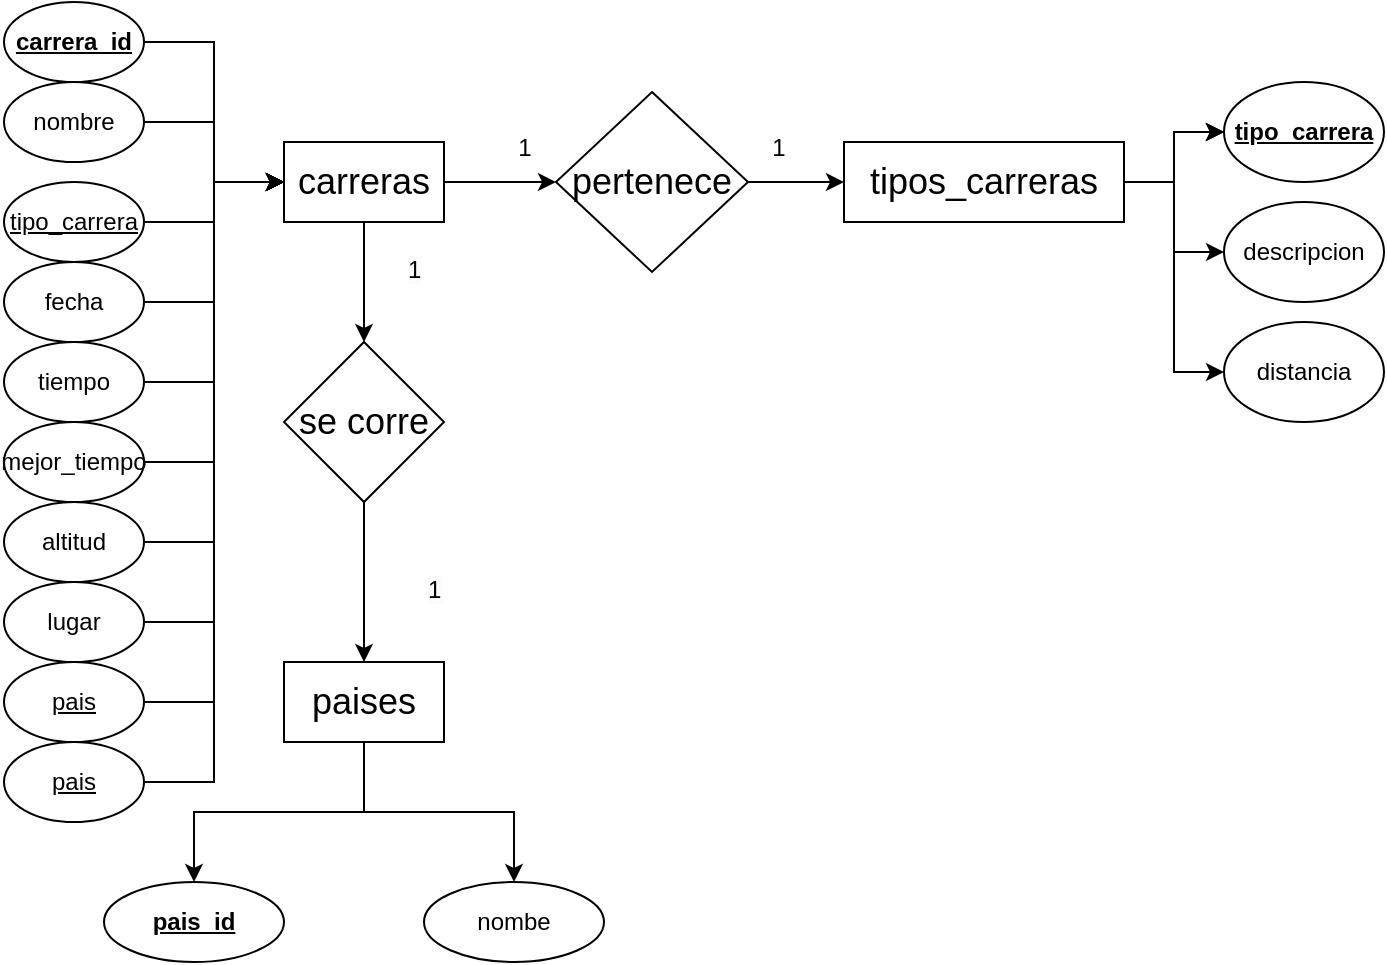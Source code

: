 <mxfile version="22.1.8" type="device">
  <diagram name="Página-1" id="tl_2m9fsEDjTrq0RmDLC">
    <mxGraphModel dx="794" dy="446" grid="1" gridSize="10" guides="1" tooltips="1" connect="1" arrows="1" fold="1" page="1" pageScale="1" pageWidth="827" pageHeight="1169" math="0" shadow="0">
      <root>
        <mxCell id="0" />
        <mxCell id="1" parent="0" />
        <mxCell id="awh_jBocMLvxY3TA2_ON-18" style="edgeStyle=orthogonalEdgeStyle;rounded=0;orthogonalLoop=1;jettySize=auto;html=1;exitX=0;exitY=0.5;exitDx=0;exitDy=0;entryX=1;entryY=0.5;entryDx=0;entryDy=0;endArrow=none;endFill=0;" edge="1" parent="1" source="awh_jBocMLvxY3TA2_ON-1" target="awh_jBocMLvxY3TA2_ON-7">
          <mxGeometry relative="1" as="geometry" />
        </mxCell>
        <mxCell id="awh_jBocMLvxY3TA2_ON-31" value="" style="edgeStyle=orthogonalEdgeStyle;rounded=0;orthogonalLoop=1;jettySize=auto;html=1;" edge="1" parent="1" source="awh_jBocMLvxY3TA2_ON-1" target="awh_jBocMLvxY3TA2_ON-30">
          <mxGeometry relative="1" as="geometry" />
        </mxCell>
        <mxCell id="awh_jBocMLvxY3TA2_ON-46" value="" style="edgeStyle=orthogonalEdgeStyle;rounded=0;orthogonalLoop=1;jettySize=auto;html=1;" edge="1" parent="1" source="awh_jBocMLvxY3TA2_ON-1" target="awh_jBocMLvxY3TA2_ON-45">
          <mxGeometry relative="1" as="geometry" />
        </mxCell>
        <mxCell id="awh_jBocMLvxY3TA2_ON-1" value="&lt;font style=&quot;font-size: 18px;&quot;&gt;carreras&lt;/font&gt;" style="rounded=0;whiteSpace=wrap;html=1;" vertex="1" parent="1">
          <mxGeometry x="230" y="70" width="80" height="40" as="geometry" />
        </mxCell>
        <mxCell id="awh_jBocMLvxY3TA2_ON-34" value="" style="edgeStyle=orthogonalEdgeStyle;rounded=0;orthogonalLoop=1;jettySize=auto;html=1;" edge="1" parent="1" source="awh_jBocMLvxY3TA2_ON-4" target="awh_jBocMLvxY3TA2_ON-33">
          <mxGeometry relative="1" as="geometry" />
        </mxCell>
        <mxCell id="awh_jBocMLvxY3TA2_ON-36" value="" style="edgeStyle=orthogonalEdgeStyle;rounded=0;orthogonalLoop=1;jettySize=auto;html=1;" edge="1" parent="1" source="awh_jBocMLvxY3TA2_ON-4" target="awh_jBocMLvxY3TA2_ON-33">
          <mxGeometry relative="1" as="geometry" />
        </mxCell>
        <mxCell id="awh_jBocMLvxY3TA2_ON-37" value="" style="edgeStyle=orthogonalEdgeStyle;rounded=0;orthogonalLoop=1;jettySize=auto;html=1;" edge="1" parent="1" source="awh_jBocMLvxY3TA2_ON-4" target="awh_jBocMLvxY3TA2_ON-33">
          <mxGeometry relative="1" as="geometry" />
        </mxCell>
        <mxCell id="awh_jBocMLvxY3TA2_ON-39" style="edgeStyle=orthogonalEdgeStyle;rounded=0;orthogonalLoop=1;jettySize=auto;html=1;exitX=1;exitY=0.5;exitDx=0;exitDy=0;entryX=0;entryY=0.5;entryDx=0;entryDy=0;" edge="1" parent="1" source="awh_jBocMLvxY3TA2_ON-4" target="awh_jBocMLvxY3TA2_ON-38">
          <mxGeometry relative="1" as="geometry" />
        </mxCell>
        <mxCell id="awh_jBocMLvxY3TA2_ON-41" style="edgeStyle=orthogonalEdgeStyle;rounded=0;orthogonalLoop=1;jettySize=auto;html=1;exitX=1;exitY=0.5;exitDx=0;exitDy=0;entryX=0;entryY=0.5;entryDx=0;entryDy=0;" edge="1" parent="1" source="awh_jBocMLvxY3TA2_ON-4" target="awh_jBocMLvxY3TA2_ON-40">
          <mxGeometry relative="1" as="geometry" />
        </mxCell>
        <mxCell id="awh_jBocMLvxY3TA2_ON-4" value="&lt;font style=&quot;font-size: 18px;&quot;&gt;tipos_carreras&lt;/font&gt;" style="rounded=0;whiteSpace=wrap;html=1;" vertex="1" parent="1">
          <mxGeometry x="510" y="70" width="140" height="40" as="geometry" />
        </mxCell>
        <mxCell id="awh_jBocMLvxY3TA2_ON-49" value="" style="edgeStyle=orthogonalEdgeStyle;rounded=0;orthogonalLoop=1;jettySize=auto;html=1;" edge="1" parent="1" source="awh_jBocMLvxY3TA2_ON-5" target="awh_jBocMLvxY3TA2_ON-48">
          <mxGeometry relative="1" as="geometry" />
        </mxCell>
        <mxCell id="awh_jBocMLvxY3TA2_ON-52" style="edgeStyle=orthogonalEdgeStyle;rounded=0;orthogonalLoop=1;jettySize=auto;html=1;exitX=0.5;exitY=1;exitDx=0;exitDy=0;" edge="1" parent="1" source="awh_jBocMLvxY3TA2_ON-5" target="awh_jBocMLvxY3TA2_ON-51">
          <mxGeometry relative="1" as="geometry" />
        </mxCell>
        <mxCell id="awh_jBocMLvxY3TA2_ON-5" value="&lt;span style=&quot;font-size: 18px;&quot;&gt;paises&lt;/span&gt;" style="rounded=0;whiteSpace=wrap;html=1;" vertex="1" parent="1">
          <mxGeometry x="230" y="330" width="80" height="40" as="geometry" />
        </mxCell>
        <mxCell id="awh_jBocMLvxY3TA2_ON-7" value="&lt;u&gt;tipo_carrera&lt;/u&gt;" style="ellipse;whiteSpace=wrap;html=1;" vertex="1" parent="1">
          <mxGeometry x="90" y="90" width="70" height="40" as="geometry" />
        </mxCell>
        <mxCell id="awh_jBocMLvxY3TA2_ON-20" style="edgeStyle=orthogonalEdgeStyle;rounded=0;orthogonalLoop=1;jettySize=auto;html=1;exitX=1;exitY=0.5;exitDx=0;exitDy=0;entryX=0;entryY=0.5;entryDx=0;entryDy=0;" edge="1" parent="1" source="awh_jBocMLvxY3TA2_ON-9" target="awh_jBocMLvxY3TA2_ON-1">
          <mxGeometry relative="1" as="geometry" />
        </mxCell>
        <mxCell id="awh_jBocMLvxY3TA2_ON-9" value="nombre" style="ellipse;whiteSpace=wrap;html=1;" vertex="1" parent="1">
          <mxGeometry x="90" y="40" width="70" height="40" as="geometry" />
        </mxCell>
        <mxCell id="awh_jBocMLvxY3TA2_ON-21" style="edgeStyle=orthogonalEdgeStyle;rounded=0;orthogonalLoop=1;jettySize=auto;html=1;exitX=1;exitY=0.5;exitDx=0;exitDy=0;entryX=0;entryY=0.5;entryDx=0;entryDy=0;" edge="1" parent="1" source="awh_jBocMLvxY3TA2_ON-10" target="awh_jBocMLvxY3TA2_ON-1">
          <mxGeometry relative="1" as="geometry" />
        </mxCell>
        <mxCell id="awh_jBocMLvxY3TA2_ON-10" value="&lt;u&gt;&lt;b&gt;carrera_id&lt;/b&gt;&lt;/u&gt;" style="ellipse;whiteSpace=wrap;html=1;" vertex="1" parent="1">
          <mxGeometry x="90" width="70" height="40" as="geometry" />
        </mxCell>
        <mxCell id="awh_jBocMLvxY3TA2_ON-28" style="edgeStyle=orthogonalEdgeStyle;rounded=0;orthogonalLoop=1;jettySize=auto;html=1;exitX=1;exitY=0.5;exitDx=0;exitDy=0;entryX=0;entryY=0.5;entryDx=0;entryDy=0;" edge="1" parent="1" source="awh_jBocMLvxY3TA2_ON-11" target="awh_jBocMLvxY3TA2_ON-1">
          <mxGeometry relative="1" as="geometry" />
        </mxCell>
        <mxCell id="awh_jBocMLvxY3TA2_ON-11" value="lugar" style="ellipse;whiteSpace=wrap;html=1;" vertex="1" parent="1">
          <mxGeometry x="90" y="290" width="70" height="40" as="geometry" />
        </mxCell>
        <mxCell id="awh_jBocMLvxY3TA2_ON-25" style="edgeStyle=orthogonalEdgeStyle;rounded=0;orthogonalLoop=1;jettySize=auto;html=1;exitX=1;exitY=0.5;exitDx=0;exitDy=0;entryX=0;entryY=0.5;entryDx=0;entryDy=0;" edge="1" parent="1" source="awh_jBocMLvxY3TA2_ON-12" target="awh_jBocMLvxY3TA2_ON-1">
          <mxGeometry relative="1" as="geometry" />
        </mxCell>
        <mxCell id="awh_jBocMLvxY3TA2_ON-12" value="altitud" style="ellipse;whiteSpace=wrap;html=1;" vertex="1" parent="1">
          <mxGeometry x="90" y="250" width="70" height="40" as="geometry" />
        </mxCell>
        <mxCell id="awh_jBocMLvxY3TA2_ON-24" style="edgeStyle=orthogonalEdgeStyle;rounded=0;orthogonalLoop=1;jettySize=auto;html=1;exitX=1;exitY=0.5;exitDx=0;exitDy=0;entryX=0;entryY=0.5;entryDx=0;entryDy=0;" edge="1" parent="1" source="awh_jBocMLvxY3TA2_ON-13" target="awh_jBocMLvxY3TA2_ON-1">
          <mxGeometry relative="1" as="geometry" />
        </mxCell>
        <mxCell id="awh_jBocMLvxY3TA2_ON-13" value="mejor_tiempo" style="ellipse;whiteSpace=wrap;html=1;" vertex="1" parent="1">
          <mxGeometry x="90" y="210" width="70" height="40" as="geometry" />
        </mxCell>
        <mxCell id="awh_jBocMLvxY3TA2_ON-22" style="edgeStyle=orthogonalEdgeStyle;rounded=0;orthogonalLoop=1;jettySize=auto;html=1;exitX=1;exitY=0.5;exitDx=0;exitDy=0;entryX=0;entryY=0.5;entryDx=0;entryDy=0;" edge="1" parent="1" source="awh_jBocMLvxY3TA2_ON-14" target="awh_jBocMLvxY3TA2_ON-1">
          <mxGeometry relative="1" as="geometry" />
        </mxCell>
        <mxCell id="awh_jBocMLvxY3TA2_ON-14" value="fecha" style="ellipse;whiteSpace=wrap;html=1;" vertex="1" parent="1">
          <mxGeometry x="90" y="130" width="70" height="40" as="geometry" />
        </mxCell>
        <mxCell id="awh_jBocMLvxY3TA2_ON-23" style="edgeStyle=orthogonalEdgeStyle;rounded=0;orthogonalLoop=1;jettySize=auto;html=1;exitX=1;exitY=0.5;exitDx=0;exitDy=0;entryX=0;entryY=0.5;entryDx=0;entryDy=0;" edge="1" parent="1" source="awh_jBocMLvxY3TA2_ON-15" target="awh_jBocMLvxY3TA2_ON-1">
          <mxGeometry relative="1" as="geometry" />
        </mxCell>
        <mxCell id="awh_jBocMLvxY3TA2_ON-15" value="tiempo" style="ellipse;whiteSpace=wrap;html=1;" vertex="1" parent="1">
          <mxGeometry x="90" y="170" width="70" height="40" as="geometry" />
        </mxCell>
        <mxCell id="awh_jBocMLvxY3TA2_ON-29" style="edgeStyle=orthogonalEdgeStyle;rounded=0;orthogonalLoop=1;jettySize=auto;html=1;exitX=1;exitY=0.5;exitDx=0;exitDy=0;entryX=0;entryY=0.5;entryDx=0;entryDy=0;" edge="1" parent="1" source="awh_jBocMLvxY3TA2_ON-17" target="awh_jBocMLvxY3TA2_ON-1">
          <mxGeometry relative="1" as="geometry" />
        </mxCell>
        <mxCell id="awh_jBocMLvxY3TA2_ON-17" value="&lt;u&gt;pais&lt;/u&gt;" style="ellipse;whiteSpace=wrap;html=1;" vertex="1" parent="1">
          <mxGeometry x="90" y="330" width="70" height="40" as="geometry" />
        </mxCell>
        <mxCell id="awh_jBocMLvxY3TA2_ON-32" value="" style="edgeStyle=orthogonalEdgeStyle;rounded=0;orthogonalLoop=1;jettySize=auto;html=1;" edge="1" parent="1" source="awh_jBocMLvxY3TA2_ON-30" target="awh_jBocMLvxY3TA2_ON-4">
          <mxGeometry relative="1" as="geometry" />
        </mxCell>
        <mxCell id="awh_jBocMLvxY3TA2_ON-30" value="&lt;font style=&quot;font-size: 18px;&quot;&gt;pertenece&lt;/font&gt;" style="rhombus;whiteSpace=wrap;html=1;rounded=0;" vertex="1" parent="1">
          <mxGeometry x="366" y="45" width="96" height="90" as="geometry" />
        </mxCell>
        <mxCell id="awh_jBocMLvxY3TA2_ON-33" value="&lt;u&gt;&lt;b&gt;tipo_carrera&lt;/b&gt;&lt;/u&gt;" style="ellipse;whiteSpace=wrap;html=1;rounded=0;" vertex="1" parent="1">
          <mxGeometry x="700" y="40" width="80" height="50" as="geometry" />
        </mxCell>
        <mxCell id="awh_jBocMLvxY3TA2_ON-38" value="descripcion" style="ellipse;whiteSpace=wrap;html=1;rounded=0;" vertex="1" parent="1">
          <mxGeometry x="700" y="100" width="80" height="50" as="geometry" />
        </mxCell>
        <mxCell id="awh_jBocMLvxY3TA2_ON-40" value="distancia" style="ellipse;whiteSpace=wrap;html=1;rounded=0;" vertex="1" parent="1">
          <mxGeometry x="700" y="160" width="80" height="50" as="geometry" />
        </mxCell>
        <mxCell id="awh_jBocMLvxY3TA2_ON-43" value="1" style="text;html=1;align=center;verticalAlign=middle;resizable=0;points=[];autosize=1;strokeColor=none;fillColor=none;" vertex="1" parent="1">
          <mxGeometry x="335" y="58" width="30" height="30" as="geometry" />
        </mxCell>
        <mxCell id="awh_jBocMLvxY3TA2_ON-44" value="1" style="text;html=1;align=center;verticalAlign=middle;resizable=0;points=[];autosize=1;strokeColor=none;fillColor=none;" vertex="1" parent="1">
          <mxGeometry x="462" y="58" width="30" height="30" as="geometry" />
        </mxCell>
        <mxCell id="awh_jBocMLvxY3TA2_ON-47" style="edgeStyle=orthogonalEdgeStyle;rounded=0;orthogonalLoop=1;jettySize=auto;html=1;exitX=0.5;exitY=1;exitDx=0;exitDy=0;entryX=0.5;entryY=0;entryDx=0;entryDy=0;" edge="1" parent="1" source="awh_jBocMLvxY3TA2_ON-45" target="awh_jBocMLvxY3TA2_ON-5">
          <mxGeometry relative="1" as="geometry" />
        </mxCell>
        <mxCell id="awh_jBocMLvxY3TA2_ON-45" value="&lt;font style=&quot;font-size: 18px;&quot;&gt;se corre&lt;/font&gt;" style="rhombus;whiteSpace=wrap;html=1;rounded=0;" vertex="1" parent="1">
          <mxGeometry x="230" y="170" width="80" height="80" as="geometry" />
        </mxCell>
        <mxCell id="awh_jBocMLvxY3TA2_ON-48" value="&lt;u&gt;&lt;b&gt;pais_id&lt;/b&gt;&lt;/u&gt;" style="ellipse;whiteSpace=wrap;html=1;rounded=0;" vertex="1" parent="1">
          <mxGeometry x="140" y="440" width="90" height="40" as="geometry" />
        </mxCell>
        <mxCell id="awh_jBocMLvxY3TA2_ON-51" value="nombe" style="ellipse;whiteSpace=wrap;html=1;rounded=0;" vertex="1" parent="1">
          <mxGeometry x="300" y="440" width="90" height="40" as="geometry" />
        </mxCell>
        <mxCell id="awh_jBocMLvxY3TA2_ON-53" value="&lt;span style=&quot;color: rgb(0, 0, 0); font-family: Helvetica; font-size: 12px; font-style: normal; font-variant-ligatures: normal; font-variant-caps: normal; font-weight: 400; letter-spacing: normal; orphans: 2; text-align: center; text-indent: 0px; text-transform: none; widows: 2; word-spacing: 0px; -webkit-text-stroke-width: 0px; background-color: rgb(251, 251, 251); text-decoration-thickness: initial; text-decoration-style: initial; text-decoration-color: initial; float: none; display: inline !important;&quot;&gt;1&lt;/span&gt;" style="text;whiteSpace=wrap;html=1;" vertex="1" parent="1">
          <mxGeometry x="300" y="280" width="40" height="40" as="geometry" />
        </mxCell>
        <mxCell id="awh_jBocMLvxY3TA2_ON-54" value="&lt;span style=&quot;color: rgb(0, 0, 0); font-family: Helvetica; font-size: 12px; font-style: normal; font-variant-ligatures: normal; font-variant-caps: normal; font-weight: 400; letter-spacing: normal; orphans: 2; text-align: center; text-indent: 0px; text-transform: none; widows: 2; word-spacing: 0px; -webkit-text-stroke-width: 0px; background-color: rgb(251, 251, 251); text-decoration-thickness: initial; text-decoration-style: initial; text-decoration-color: initial; float: none; display: inline !important;&quot;&gt;1&lt;/span&gt;" style="text;whiteSpace=wrap;html=1;" vertex="1" parent="1">
          <mxGeometry x="290" y="120" width="40" height="40" as="geometry" />
        </mxCell>
        <mxCell id="awh_jBocMLvxY3TA2_ON-56" style="edgeStyle=orthogonalEdgeStyle;rounded=0;orthogonalLoop=1;jettySize=auto;html=1;exitX=1;exitY=0.5;exitDx=0;exitDy=0;entryX=0;entryY=0.5;entryDx=0;entryDy=0;" edge="1" parent="1" source="awh_jBocMLvxY3TA2_ON-55" target="awh_jBocMLvxY3TA2_ON-1">
          <mxGeometry relative="1" as="geometry" />
        </mxCell>
        <mxCell id="awh_jBocMLvxY3TA2_ON-55" value="&lt;u&gt;pais&lt;/u&gt;" style="ellipse;whiteSpace=wrap;html=1;" vertex="1" parent="1">
          <mxGeometry x="90" y="370" width="70" height="40" as="geometry" />
        </mxCell>
      </root>
    </mxGraphModel>
  </diagram>
</mxfile>
